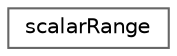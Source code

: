 digraph "Graphical Class Hierarchy"
{
 // LATEX_PDF_SIZE
  bgcolor="transparent";
  edge [fontname=Helvetica,fontsize=10,labelfontname=Helvetica,labelfontsize=10];
  node [fontname=Helvetica,fontsize=10,shape=box,height=0.2,width=0.4];
  rankdir="LR";
  Node0 [id="Node000000",label="scalarRange",height=0.2,width=0.4,color="grey40", fillcolor="white", style="filled",URL="$classFoam_1_1scalarRange.html",tooltip="Scalar bounds to be used as a unary predicate."];
}
